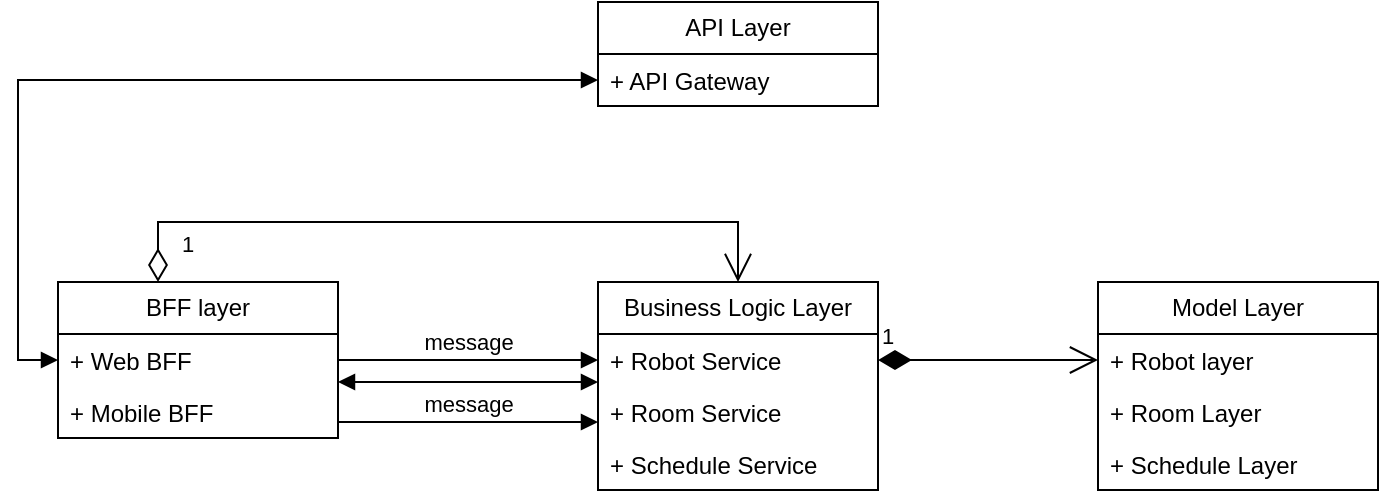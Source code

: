 <mxfile version="24.7.8">
  <diagram name="Страница — 1" id="3F0worBbR8r-V6fQZulp">
    <mxGraphModel dx="534" dy="985" grid="1" gridSize="10" guides="1" tooltips="1" connect="1" arrows="1" fold="1" page="1" pageScale="1" pageWidth="827" pageHeight="1169" math="0" shadow="0">
      <root>
        <mxCell id="0" />
        <mxCell id="1" parent="0" />
        <mxCell id="XzzUtsTClxeDPpI4r2YE-26" value="API Layer" style="swimlane;fontStyle=0;childLayout=stackLayout;horizontal=1;startSize=26;fillColor=none;horizontalStack=0;resizeParent=1;resizeParentMax=0;resizeLast=0;collapsible=1;marginBottom=0;whiteSpace=wrap;html=1;" vertex="1" parent="1">
          <mxGeometry x="310" y="70" width="140" height="52" as="geometry" />
        </mxCell>
        <mxCell id="XzzUtsTClxeDPpI4r2YE-27" value="+ API Gateway" style="text;strokeColor=none;fillColor=none;align=left;verticalAlign=top;spacingLeft=4;spacingRight=4;overflow=hidden;rotatable=0;points=[[0,0.5],[1,0.5]];portConstraint=eastwest;whiteSpace=wrap;html=1;" vertex="1" parent="XzzUtsTClxeDPpI4r2YE-26">
          <mxGeometry y="26" width="140" height="26" as="geometry" />
        </mxCell>
        <mxCell id="XzzUtsTClxeDPpI4r2YE-30" value="BFF layer" style="swimlane;fontStyle=0;childLayout=stackLayout;horizontal=1;startSize=26;fillColor=none;horizontalStack=0;resizeParent=1;resizeParentMax=0;resizeLast=0;collapsible=1;marginBottom=0;whiteSpace=wrap;html=1;" vertex="1" parent="1">
          <mxGeometry x="40" y="210" width="140" height="78" as="geometry" />
        </mxCell>
        <mxCell id="XzzUtsTClxeDPpI4r2YE-31" value="+ Web BFF" style="text;strokeColor=none;fillColor=none;align=left;verticalAlign=top;spacingLeft=4;spacingRight=4;overflow=hidden;rotatable=0;points=[[0,0.5],[1,0.5]];portConstraint=eastwest;whiteSpace=wrap;html=1;" vertex="1" parent="XzzUtsTClxeDPpI4r2YE-30">
          <mxGeometry y="26" width="140" height="26" as="geometry" />
        </mxCell>
        <mxCell id="XzzUtsTClxeDPpI4r2YE-32" value="+ Mobile BFF" style="text;strokeColor=none;fillColor=none;align=left;verticalAlign=top;spacingLeft=4;spacingRight=4;overflow=hidden;rotatable=0;points=[[0,0.5],[1,0.5]];portConstraint=eastwest;whiteSpace=wrap;html=1;" vertex="1" parent="XzzUtsTClxeDPpI4r2YE-30">
          <mxGeometry y="52" width="140" height="26" as="geometry" />
        </mxCell>
        <mxCell id="XzzUtsTClxeDPpI4r2YE-34" value="Business Logic Layer" style="swimlane;fontStyle=0;childLayout=stackLayout;horizontal=1;startSize=26;fillColor=none;horizontalStack=0;resizeParent=1;resizeParentMax=0;resizeLast=0;collapsible=1;marginBottom=0;whiteSpace=wrap;html=1;" vertex="1" parent="1">
          <mxGeometry x="310" y="210" width="140" height="104" as="geometry" />
        </mxCell>
        <mxCell id="XzzUtsTClxeDPpI4r2YE-35" value="+ Robot Service" style="text;strokeColor=none;fillColor=none;align=left;verticalAlign=top;spacingLeft=4;spacingRight=4;overflow=hidden;rotatable=0;points=[[0,0.5],[1,0.5]];portConstraint=eastwest;whiteSpace=wrap;html=1;" vertex="1" parent="XzzUtsTClxeDPpI4r2YE-34">
          <mxGeometry y="26" width="140" height="26" as="geometry" />
        </mxCell>
        <mxCell id="XzzUtsTClxeDPpI4r2YE-36" value="+ Room Service" style="text;strokeColor=none;fillColor=none;align=left;verticalAlign=top;spacingLeft=4;spacingRight=4;overflow=hidden;rotatable=0;points=[[0,0.5],[1,0.5]];portConstraint=eastwest;whiteSpace=wrap;html=1;" vertex="1" parent="XzzUtsTClxeDPpI4r2YE-34">
          <mxGeometry y="52" width="140" height="26" as="geometry" />
        </mxCell>
        <mxCell id="XzzUtsTClxeDPpI4r2YE-37" value="+ Schedule Service" style="text;strokeColor=none;fillColor=none;align=left;verticalAlign=top;spacingLeft=4;spacingRight=4;overflow=hidden;rotatable=0;points=[[0,0.5],[1,0.5]];portConstraint=eastwest;whiteSpace=wrap;html=1;" vertex="1" parent="XzzUtsTClxeDPpI4r2YE-34">
          <mxGeometry y="78" width="140" height="26" as="geometry" />
        </mxCell>
        <mxCell id="XzzUtsTClxeDPpI4r2YE-38" value="Model Layer" style="swimlane;fontStyle=0;childLayout=stackLayout;horizontal=1;startSize=26;fillColor=none;horizontalStack=0;resizeParent=1;resizeParentMax=0;resizeLast=0;collapsible=1;marginBottom=0;whiteSpace=wrap;html=1;" vertex="1" parent="1">
          <mxGeometry x="560" y="210" width="140" height="104" as="geometry" />
        </mxCell>
        <mxCell id="XzzUtsTClxeDPpI4r2YE-39" value="+ Robot layer" style="text;strokeColor=none;fillColor=none;align=left;verticalAlign=top;spacingLeft=4;spacingRight=4;overflow=hidden;rotatable=0;points=[[0,0.5],[1,0.5]];portConstraint=eastwest;whiteSpace=wrap;html=1;" vertex="1" parent="XzzUtsTClxeDPpI4r2YE-38">
          <mxGeometry y="26" width="140" height="26" as="geometry" />
        </mxCell>
        <mxCell id="XzzUtsTClxeDPpI4r2YE-40" value="+ Room Layer" style="text;strokeColor=none;fillColor=none;align=left;verticalAlign=top;spacingLeft=4;spacingRight=4;overflow=hidden;rotatable=0;points=[[0,0.5],[1,0.5]];portConstraint=eastwest;whiteSpace=wrap;html=1;" vertex="1" parent="XzzUtsTClxeDPpI4r2YE-38">
          <mxGeometry y="52" width="140" height="26" as="geometry" />
        </mxCell>
        <mxCell id="XzzUtsTClxeDPpI4r2YE-41" value="+ Schedule Layer" style="text;strokeColor=none;fillColor=none;align=left;verticalAlign=top;spacingLeft=4;spacingRight=4;overflow=hidden;rotatable=0;points=[[0,0.5],[1,0.5]];portConstraint=eastwest;whiteSpace=wrap;html=1;" vertex="1" parent="XzzUtsTClxeDPpI4r2YE-38">
          <mxGeometry y="78" width="140" height="26" as="geometry" />
        </mxCell>
        <mxCell id="XzzUtsTClxeDPpI4r2YE-48" value="1" style="endArrow=open;html=1;endSize=12;startArrow=diamondThin;startSize=14;startFill=0;edgeStyle=orthogonalEdgeStyle;align=left;verticalAlign=bottom;rounded=0;" edge="1" parent="1" source="XzzUtsTClxeDPpI4r2YE-30" target="XzzUtsTClxeDPpI4r2YE-34">
          <mxGeometry x="-0.943" y="-10" relative="1" as="geometry">
            <mxPoint x="120" y="300" as="sourcePoint" />
            <mxPoint x="280" y="300" as="targetPoint" />
            <Array as="points">
              <mxPoint x="90" y="180" />
              <mxPoint x="380" y="180" />
            </Array>
            <mxPoint as="offset" />
          </mxGeometry>
        </mxCell>
        <mxCell id="XzzUtsTClxeDPpI4r2YE-49" value="1" style="endArrow=open;html=1;endSize=12;startArrow=diamondThin;startSize=14;startFill=1;edgeStyle=orthogonalEdgeStyle;align=left;verticalAlign=bottom;rounded=0;" edge="1" parent="1" source="XzzUtsTClxeDPpI4r2YE-35" target="XzzUtsTClxeDPpI4r2YE-39">
          <mxGeometry x="-1" y="3" relative="1" as="geometry">
            <mxPoint x="150" y="390" as="sourcePoint" />
            <mxPoint x="310" y="400" as="targetPoint" />
          </mxGeometry>
        </mxCell>
        <mxCell id="XzzUtsTClxeDPpI4r2YE-50" value="" style="endArrow=block;startArrow=block;endFill=1;startFill=1;html=1;rounded=0;edgeStyle=orthogonalEdgeStyle;" edge="1" parent="1" source="XzzUtsTClxeDPpI4r2YE-31" target="XzzUtsTClxeDPpI4r2YE-27">
          <mxGeometry width="160" relative="1" as="geometry">
            <mxPoint x="130" y="150" as="sourcePoint" />
            <mxPoint x="290" y="150" as="targetPoint" />
            <Array as="points">
              <mxPoint x="20" y="249" />
              <mxPoint x="20" y="109" />
            </Array>
          </mxGeometry>
        </mxCell>
        <mxCell id="XzzUtsTClxeDPpI4r2YE-51" value="" style="endArrow=block;startArrow=block;endFill=1;startFill=1;html=1;rounded=0;" edge="1" parent="1">
          <mxGeometry width="160" relative="1" as="geometry">
            <mxPoint x="180" y="260" as="sourcePoint" />
            <mxPoint x="310" y="260" as="targetPoint" />
          </mxGeometry>
        </mxCell>
        <mxCell id="XzzUtsTClxeDPpI4r2YE-53" value="message" style="html=1;verticalAlign=bottom;endArrow=block;curved=0;rounded=0;" edge="1" parent="1" source="XzzUtsTClxeDPpI4r2YE-31" target="XzzUtsTClxeDPpI4r2YE-35">
          <mxGeometry width="80" relative="1" as="geometry">
            <mxPoint x="180" y="248.58" as="sourcePoint" />
            <mxPoint x="260" y="248.58" as="targetPoint" />
          </mxGeometry>
        </mxCell>
        <mxCell id="XzzUtsTClxeDPpI4r2YE-54" value="message" style="html=1;verticalAlign=bottom;endArrow=block;curved=0;rounded=0;" edge="1" parent="1">
          <mxGeometry width="80" relative="1" as="geometry">
            <mxPoint x="180" y="280" as="sourcePoint" />
            <mxPoint x="310" y="280" as="targetPoint" />
          </mxGeometry>
        </mxCell>
      </root>
    </mxGraphModel>
  </diagram>
</mxfile>
